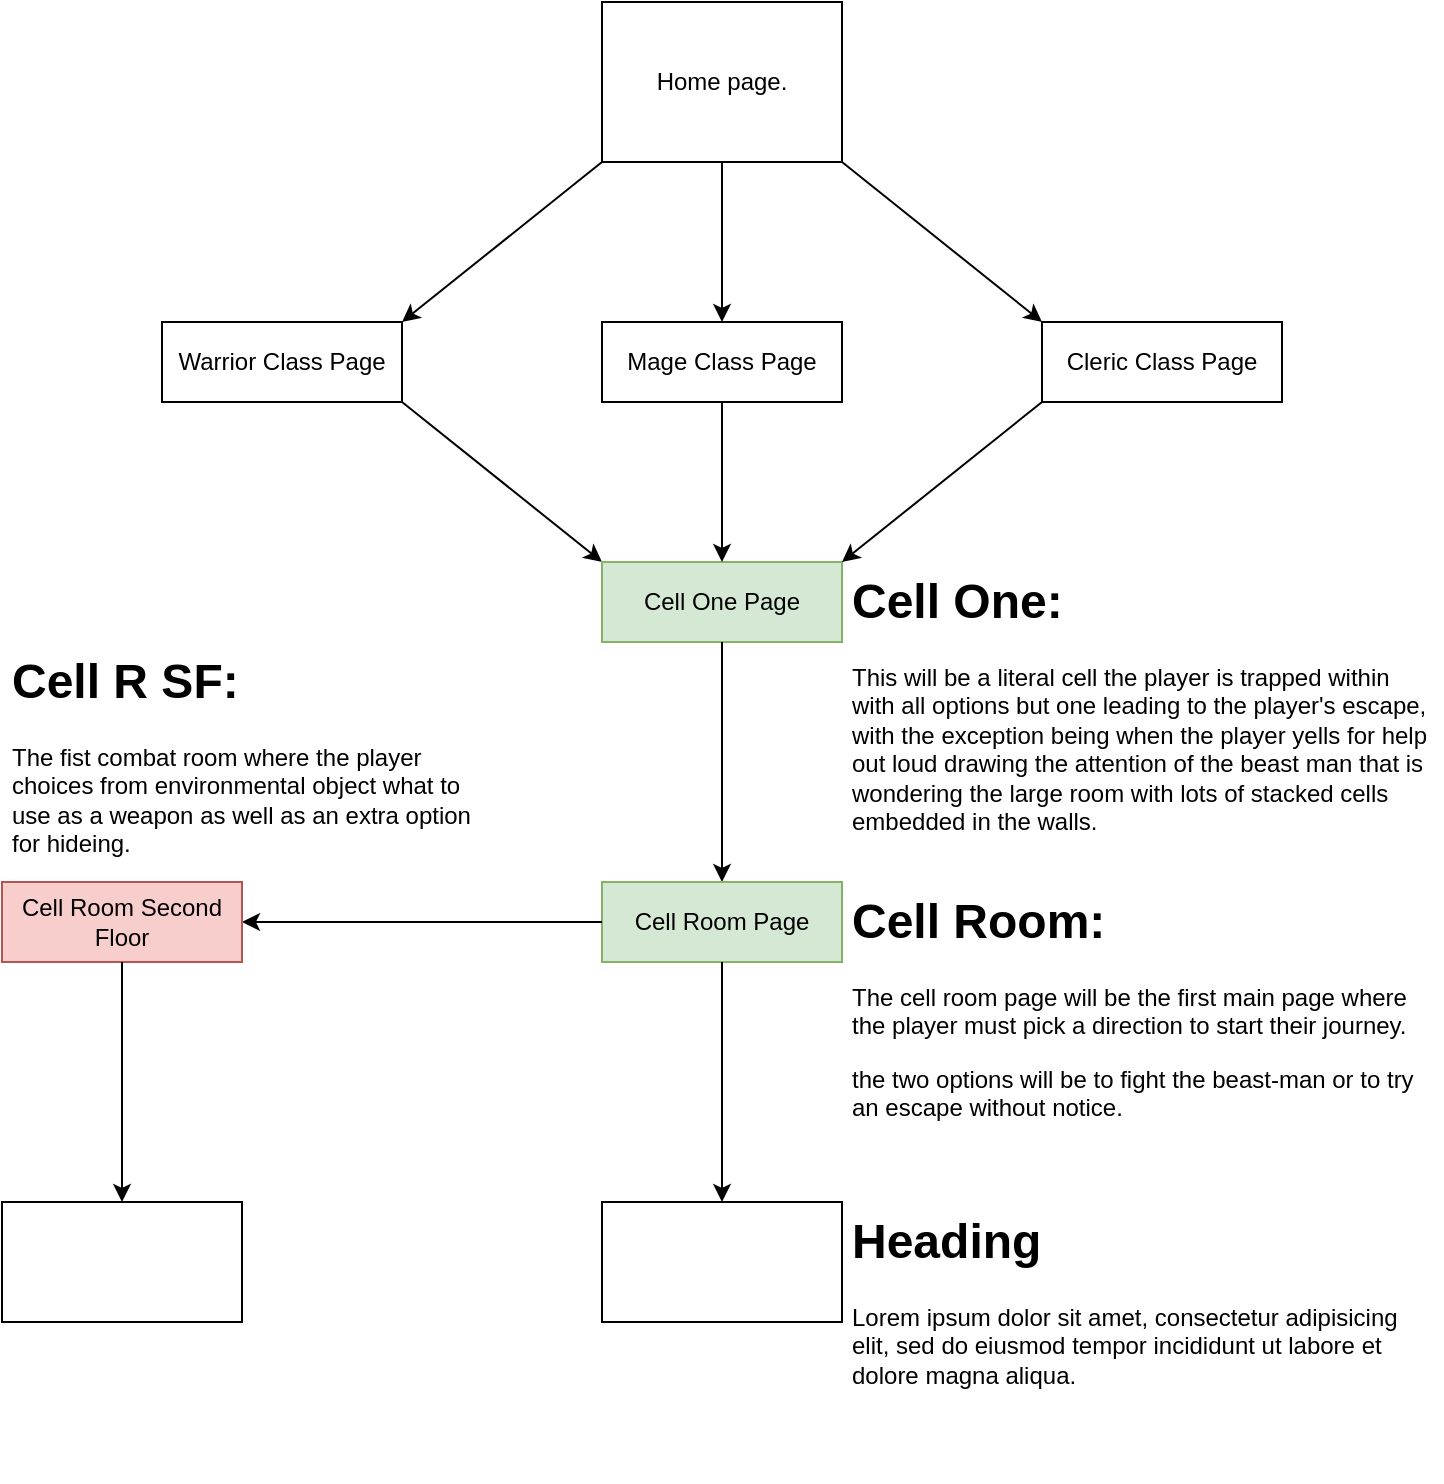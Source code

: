 <mxfile version="23.1.7" type="github">
  <diagram id="C5RBs43oDa-KdzZeNtuy" name="Page-1">
    <mxGraphModel dx="1434" dy="738" grid="1" gridSize="10" guides="1" tooltips="1" connect="1" arrows="1" fold="1" page="1" pageScale="1" pageWidth="800" pageHeight="1000" math="0" shadow="0">
      <root>
        <mxCell id="WIyWlLk6GJQsqaUBKTNV-0" />
        <mxCell id="WIyWlLk6GJQsqaUBKTNV-1" parent="WIyWlLk6GJQsqaUBKTNV-0" />
        <mxCell id="8M8Ricd8YmC17zNcSAAh-4" value="" style="endArrow=classic;html=1;rounded=0;exitX=0.5;exitY=1;exitDx=0;exitDy=0;" parent="WIyWlLk6GJQsqaUBKTNV-1" edge="1">
          <mxGeometry width="50" height="50" relative="1" as="geometry">
            <mxPoint x="400" y="120" as="sourcePoint" />
            <mxPoint x="400" y="200" as="targetPoint" />
          </mxGeometry>
        </mxCell>
        <mxCell id="8M8Ricd8YmC17zNcSAAh-6" value="" style="endArrow=classic;html=1;rounded=0;exitX=1;exitY=1;exitDx=0;exitDy=0;" parent="WIyWlLk6GJQsqaUBKTNV-1" source="8M8Ricd8YmC17zNcSAAh-9" edge="1">
          <mxGeometry width="50" height="50" relative="1" as="geometry">
            <mxPoint x="440" y="120" as="sourcePoint" />
            <mxPoint x="560" y="200" as="targetPoint" />
          </mxGeometry>
        </mxCell>
        <mxCell id="8M8Ricd8YmC17zNcSAAh-8" value="" style="endArrow=classic;html=1;rounded=0;exitX=0;exitY=1;exitDx=0;exitDy=0;" parent="WIyWlLk6GJQsqaUBKTNV-1" source="8M8Ricd8YmC17zNcSAAh-9" edge="1">
          <mxGeometry width="50" height="50" relative="1" as="geometry">
            <mxPoint x="360" y="120" as="sourcePoint" />
            <mxPoint x="240" y="200" as="targetPoint" />
          </mxGeometry>
        </mxCell>
        <mxCell id="8M8Ricd8YmC17zNcSAAh-9" value="Home page." style="rounded=0;whiteSpace=wrap;html=1;" parent="WIyWlLk6GJQsqaUBKTNV-1" vertex="1">
          <mxGeometry x="340" y="40" width="120" height="80" as="geometry" />
        </mxCell>
        <mxCell id="8M8Ricd8YmC17zNcSAAh-10" value="Mage Class Page" style="rounded=0;whiteSpace=wrap;html=1;" parent="WIyWlLk6GJQsqaUBKTNV-1" vertex="1">
          <mxGeometry x="340" y="200" width="120" height="40" as="geometry" />
        </mxCell>
        <mxCell id="8M8Ricd8YmC17zNcSAAh-11" value="Cleric Class Page" style="rounded=0;whiteSpace=wrap;html=1;" parent="WIyWlLk6GJQsqaUBKTNV-1" vertex="1">
          <mxGeometry x="560" y="200" width="120" height="40" as="geometry" />
        </mxCell>
        <mxCell id="8M8Ricd8YmC17zNcSAAh-12" value="Warrior Class Page" style="rounded=0;whiteSpace=wrap;html=1;" parent="WIyWlLk6GJQsqaUBKTNV-1" vertex="1">
          <mxGeometry x="120" y="200" width="120" height="40" as="geometry" />
        </mxCell>
        <mxCell id="8M8Ricd8YmC17zNcSAAh-13" value="" style="endArrow=classic;html=1;rounded=0;exitX=1;exitY=1;exitDx=0;exitDy=0;entryX=0;entryY=0;entryDx=0;entryDy=0;" parent="WIyWlLk6GJQsqaUBKTNV-1" source="8M8Ricd8YmC17zNcSAAh-12" target="8M8Ricd8YmC17zNcSAAh-14" edge="1">
          <mxGeometry width="50" height="50" relative="1" as="geometry">
            <mxPoint x="390" y="410" as="sourcePoint" />
            <mxPoint x="340" y="310" as="targetPoint" />
          </mxGeometry>
        </mxCell>
        <mxCell id="8M8Ricd8YmC17zNcSAAh-14" value="Cell One Page" style="rounded=0;whiteSpace=wrap;html=1;fillColor=#d5e8d4;strokeColor=#82b366;" parent="WIyWlLk6GJQsqaUBKTNV-1" vertex="1">
          <mxGeometry x="340" y="320" width="120" height="40" as="geometry" />
        </mxCell>
        <mxCell id="8M8Ricd8YmC17zNcSAAh-15" value="" style="endArrow=classic;html=1;rounded=0;exitX=0.5;exitY=1;exitDx=0;exitDy=0;" parent="WIyWlLk6GJQsqaUBKTNV-1" source="8M8Ricd8YmC17zNcSAAh-10" target="8M8Ricd8YmC17zNcSAAh-14" edge="1">
          <mxGeometry width="50" height="50" relative="1" as="geometry">
            <mxPoint x="390" y="410" as="sourcePoint" />
            <mxPoint x="440" y="360" as="targetPoint" />
          </mxGeometry>
        </mxCell>
        <mxCell id="8M8Ricd8YmC17zNcSAAh-16" value="" style="endArrow=classic;html=1;rounded=0;exitX=0;exitY=1;exitDx=0;exitDy=0;entryX=1;entryY=0;entryDx=0;entryDy=0;" parent="WIyWlLk6GJQsqaUBKTNV-1" source="8M8Ricd8YmC17zNcSAAh-11" target="8M8Ricd8YmC17zNcSAAh-14" edge="1">
          <mxGeometry width="50" height="50" relative="1" as="geometry">
            <mxPoint x="390" y="410" as="sourcePoint" />
            <mxPoint x="460" y="310" as="targetPoint" />
            <Array as="points" />
          </mxGeometry>
        </mxCell>
        <mxCell id="zFXSnFFcsLOcTapgdQPT-0" value="" style="endArrow=classic;html=1;rounded=0;exitX=0.5;exitY=1;exitDx=0;exitDy=0;" edge="1" parent="WIyWlLk6GJQsqaUBKTNV-1" source="8M8Ricd8YmC17zNcSAAh-14">
          <mxGeometry width="50" height="50" relative="1" as="geometry">
            <mxPoint x="370" y="410" as="sourcePoint" />
            <mxPoint x="400" y="480" as="targetPoint" />
          </mxGeometry>
        </mxCell>
        <mxCell id="zFXSnFFcsLOcTapgdQPT-1" value="&lt;h1&gt;Cell One:&lt;/h1&gt;&lt;p&gt;This will be a literal cell the player is trapped within with all options but one leading to the player&#39;s escape, with the exception being when the player yells for help out loud drawing the attention of the beast man that is wondering the large room with lots of stacked cells embedded in the walls.&lt;/p&gt;" style="text;html=1;spacing=5;spacingTop=-20;whiteSpace=wrap;overflow=hidden;rounded=0;" vertex="1" parent="WIyWlLk6GJQsqaUBKTNV-1">
          <mxGeometry x="460" y="320" width="300" height="140" as="geometry" />
        </mxCell>
        <mxCell id="zFXSnFFcsLOcTapgdQPT-2" value="Cell Room Page" style="rounded=0;whiteSpace=wrap;html=1;fillColor=#d5e8d4;strokeColor=#82b366;" vertex="1" parent="WIyWlLk6GJQsqaUBKTNV-1">
          <mxGeometry x="340" y="480" width="120" height="40" as="geometry" />
        </mxCell>
        <mxCell id="zFXSnFFcsLOcTapgdQPT-3" value="&lt;h1&gt;Cell Room:&lt;/h1&gt;&lt;p&gt;The cell room page will be the first main page where the player must pick a direction to start their journey.&lt;/p&gt;&lt;p&gt;the two options will be to fight the beast-man or to try an escape without notice.&lt;/p&gt;" style="text;html=1;spacing=5;spacingTop=-20;whiteSpace=wrap;overflow=hidden;rounded=0;" vertex="1" parent="WIyWlLk6GJQsqaUBKTNV-1">
          <mxGeometry x="460" y="480" width="300" height="140" as="geometry" />
        </mxCell>
        <mxCell id="zFXSnFFcsLOcTapgdQPT-5" value="" style="endArrow=classic;html=1;rounded=0;exitX=0.5;exitY=1;exitDx=0;exitDy=0;" edge="1" parent="WIyWlLk6GJQsqaUBKTNV-1" source="zFXSnFFcsLOcTapgdQPT-2">
          <mxGeometry width="50" height="50" relative="1" as="geometry">
            <mxPoint x="400" y="690" as="sourcePoint" />
            <mxPoint x="400" y="640" as="targetPoint" />
          </mxGeometry>
        </mxCell>
        <mxCell id="zFXSnFFcsLOcTapgdQPT-6" value="" style="rounded=0;whiteSpace=wrap;html=1;" vertex="1" parent="WIyWlLk6GJQsqaUBKTNV-1">
          <mxGeometry x="340" y="640" width="120" height="60" as="geometry" />
        </mxCell>
        <mxCell id="zFXSnFFcsLOcTapgdQPT-7" value="&lt;h1&gt;Heading&lt;/h1&gt;&lt;p&gt;Lorem ipsum dolor sit amet, consectetur adipisicing elit, sed do eiusmod tempor incididunt ut labore et dolore magna aliqua.&lt;/p&gt;" style="text;html=1;spacing=5;spacingTop=-20;whiteSpace=wrap;overflow=hidden;rounded=0;" vertex="1" parent="WIyWlLk6GJQsqaUBKTNV-1">
          <mxGeometry x="460" y="640" width="300" height="140" as="geometry" />
        </mxCell>
        <mxCell id="zFXSnFFcsLOcTapgdQPT-8" value="" style="endArrow=classic;html=1;rounded=0;exitX=0;exitY=0.5;exitDx=0;exitDy=0;entryX=1;entryY=0.5;entryDx=0;entryDy=0;" edge="1" parent="WIyWlLk6GJQsqaUBKTNV-1" source="zFXSnFFcsLOcTapgdQPT-2" target="zFXSnFFcsLOcTapgdQPT-9">
          <mxGeometry width="50" height="50" relative="1" as="geometry">
            <mxPoint x="200" y="540" as="sourcePoint" />
            <mxPoint x="240" y="500" as="targetPoint" />
          </mxGeometry>
        </mxCell>
        <mxCell id="zFXSnFFcsLOcTapgdQPT-9" value="Cell Room Second Floor" style="rounded=0;whiteSpace=wrap;html=1;fillColor=#f8cecc;strokeColor=#b85450;" vertex="1" parent="WIyWlLk6GJQsqaUBKTNV-1">
          <mxGeometry x="40" y="480" width="120" height="40" as="geometry" />
        </mxCell>
        <mxCell id="zFXSnFFcsLOcTapgdQPT-10" value="" style="rounded=0;whiteSpace=wrap;html=1;" vertex="1" parent="WIyWlLk6GJQsqaUBKTNV-1">
          <mxGeometry x="40" y="640" width="120" height="60" as="geometry" />
        </mxCell>
        <mxCell id="zFXSnFFcsLOcTapgdQPT-11" value="" style="endArrow=classic;html=1;rounded=0;exitX=0.5;exitY=1;exitDx=0;exitDy=0;" edge="1" parent="WIyWlLk6GJQsqaUBKTNV-1" source="zFXSnFFcsLOcTapgdQPT-9" target="zFXSnFFcsLOcTapgdQPT-10">
          <mxGeometry width="50" height="50" relative="1" as="geometry">
            <mxPoint x="190" y="620" as="sourcePoint" />
            <mxPoint x="240" y="570" as="targetPoint" />
          </mxGeometry>
        </mxCell>
        <mxCell id="zFXSnFFcsLOcTapgdQPT-12" value="&lt;h1&gt;Cell R SF:&lt;/h1&gt;&lt;div&gt;The fist combat room where the player choices from environmental object what to use as a weapon as well as an extra option for hideing.&lt;/div&gt;" style="text;html=1;spacing=5;spacingTop=-20;whiteSpace=wrap;overflow=hidden;rounded=0;" vertex="1" parent="WIyWlLk6GJQsqaUBKTNV-1">
          <mxGeometry x="40" y="360" width="240" height="120" as="geometry" />
        </mxCell>
      </root>
    </mxGraphModel>
  </diagram>
</mxfile>
